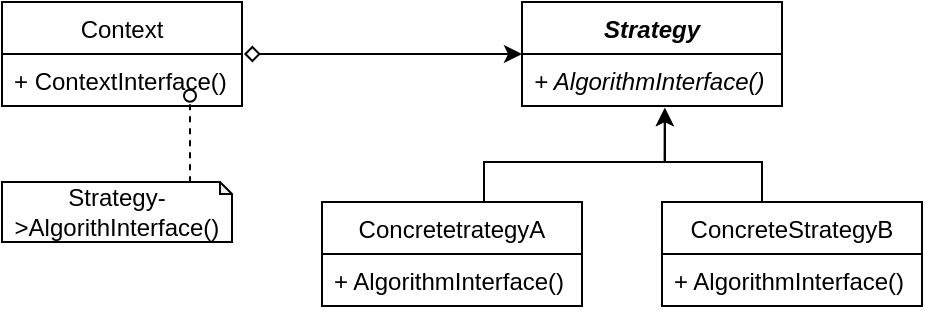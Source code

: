 <mxfile version="10.7.3" type="device"><diagram id="d-LI5dfPeabLEwgLjSUW" name="Page-1"><mxGraphModel dx="1292" dy="275" grid="1" gridSize="10" guides="1" tooltips="1" connect="1" arrows="1" fold="1" page="1" pageScale="1" pageWidth="827" pageHeight="1169" math="0" shadow="0"><root><mxCell id="0"/><mxCell id="1" parent="0"/><mxCell id="6H1JQOxvTGlk94pkXZ4S-13" style="edgeStyle=orthogonalEdgeStyle;rounded=0;orthogonalLoop=1;jettySize=auto;html=1;startArrow=diamond;startFill=0;" edge="1" parent="1"><mxGeometry relative="1" as="geometry"><mxPoint x="210" y="166" as="targetPoint"/><mxPoint x="71" y="166" as="sourcePoint"/><Array as="points"><mxPoint x="71" y="166"/></Array></mxGeometry></mxCell><mxCell id="6H1JQOxvTGlk94pkXZ4S-1" value="Context" style="swimlane;fontStyle=0;childLayout=stackLayout;horizontal=1;startSize=26;fillColor=none;horizontalStack=0;resizeParent=1;resizeParentMax=0;resizeLast=0;collapsible=1;marginBottom=0;" vertex="1" parent="1"><mxGeometry x="-50" y="140" width="120" height="52" as="geometry"/></mxCell><mxCell id="6H1JQOxvTGlk94pkXZ4S-2" value="+ ContextInterface()" style="text;strokeColor=none;fillColor=none;align=left;verticalAlign=top;spacingLeft=4;spacingRight=4;overflow=hidden;rotatable=0;points=[[0,0.5],[1,0.5]];portConstraint=eastwest;" vertex="1" parent="6H1JQOxvTGlk94pkXZ4S-1"><mxGeometry y="26" width="120" height="26" as="geometry"/></mxCell><mxCell id="6H1JQOxvTGlk94pkXZ4S-5" value="Strategy" style="swimlane;fontStyle=3;childLayout=stackLayout;horizontal=1;startSize=26;fillColor=none;horizontalStack=0;resizeParent=1;resizeParentMax=0;resizeLast=0;collapsible=1;marginBottom=0;" vertex="1" parent="1"><mxGeometry x="210" y="140" width="130" height="52" as="geometry"/></mxCell><mxCell id="6H1JQOxvTGlk94pkXZ4S-6" value="+ AlgorithmInterface()" style="text;strokeColor=none;fillColor=none;align=left;verticalAlign=top;spacingLeft=4;spacingRight=4;overflow=hidden;rotatable=0;points=[[0,0.5],[1,0.5]];portConstraint=eastwest;fontStyle=2" vertex="1" parent="6H1JQOxvTGlk94pkXZ4S-5"><mxGeometry y="26" width="130" height="26" as="geometry"/></mxCell><mxCell id="6H1JQOxvTGlk94pkXZ4S-11" style="edgeStyle=orthogonalEdgeStyle;rounded=0;orthogonalLoop=1;jettySize=auto;html=1;entryX=0.54;entryY=1.038;entryDx=0;entryDy=0;entryPerimeter=0;" edge="1" parent="1"><mxGeometry relative="1" as="geometry"><mxPoint x="191" y="240" as="sourcePoint"/><mxPoint x="281.333" y="193" as="targetPoint"/><Array as="points"><mxPoint x="191" y="220"/><mxPoint x="281" y="220"/></Array></mxGeometry></mxCell><mxCell id="6H1JQOxvTGlk94pkXZ4S-7" value="ConcretetrategyA" style="swimlane;fontStyle=0;childLayout=stackLayout;horizontal=1;startSize=26;fillColor=none;horizontalStack=0;resizeParent=1;resizeParentMax=0;resizeLast=0;collapsible=1;marginBottom=0;" vertex="1" parent="1"><mxGeometry x="110" y="240" width="130" height="52" as="geometry"/></mxCell><mxCell id="6H1JQOxvTGlk94pkXZ4S-8" value="+ AlgorithmInterface()" style="text;strokeColor=none;fillColor=none;align=left;verticalAlign=top;spacingLeft=4;spacingRight=4;overflow=hidden;rotatable=0;points=[[0,0.5],[1,0.5]];portConstraint=eastwest;" vertex="1" parent="6H1JQOxvTGlk94pkXZ4S-7"><mxGeometry y="26" width="130" height="26" as="geometry"/></mxCell><mxCell id="6H1JQOxvTGlk94pkXZ4S-12" style="edgeStyle=orthogonalEdgeStyle;rounded=0;orthogonalLoop=1;jettySize=auto;html=1;entryX=0.55;entryY=1.038;entryDx=0;entryDy=0;entryPerimeter=0;" edge="1" parent="1" source="6H1JQOxvTGlk94pkXZ4S-9" target="6H1JQOxvTGlk94pkXZ4S-6"><mxGeometry relative="1" as="geometry"><Array as="points"><mxPoint x="330" y="220"/><mxPoint x="282" y="220"/></Array></mxGeometry></mxCell><mxCell id="6H1JQOxvTGlk94pkXZ4S-9" value="ConcreteStrategyB" style="swimlane;fontStyle=0;childLayout=stackLayout;horizontal=1;startSize=26;fillColor=none;horizontalStack=0;resizeParent=1;resizeParentMax=0;resizeLast=0;collapsible=1;marginBottom=0;" vertex="1" parent="1"><mxGeometry x="280" y="240" width="130" height="52" as="geometry"/></mxCell><mxCell id="6H1JQOxvTGlk94pkXZ4S-10" value="+ AlgorithmInterface()" style="text;strokeColor=none;fillColor=none;align=left;verticalAlign=top;spacingLeft=4;spacingRight=4;overflow=hidden;rotatable=0;points=[[0,0.5],[1,0.5]];portConstraint=eastwest;" vertex="1" parent="6H1JQOxvTGlk94pkXZ4S-9"><mxGeometry y="26" width="130" height="26" as="geometry"/></mxCell><mxCell id="6H1JQOxvTGlk94pkXZ4S-15" style="edgeStyle=orthogonalEdgeStyle;rounded=0;orthogonalLoop=1;jettySize=auto;html=1;entryX=0.5;entryY=1;entryDx=0;entryDy=0;endArrow=oval;endFill=0;dashed=1;exitX=0.5;exitY=0;exitDx=0;exitDy=0;exitPerimeter=0;" edge="1" parent="1"><mxGeometry relative="1" as="geometry"><mxPoint x="44" y="230.143" as="sourcePoint"/><mxPoint x="44" y="186.857" as="targetPoint"/></mxGeometry></mxCell><mxCell id="6H1JQOxvTGlk94pkXZ4S-14" value="Strategy-&amp;gt;AlgorithInterface()" style="shape=note;whiteSpace=wrap;html=1;backgroundOutline=1;darkOpacity=0.05;size=6;" vertex="1" parent="1"><mxGeometry x="-50" y="230" width="115" height="30" as="geometry"/></mxCell></root></mxGraphModel></diagram></mxfile>